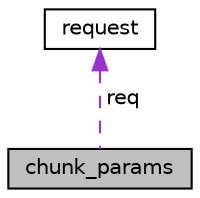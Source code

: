 digraph "chunk_params"
{
 // LATEX_PDF_SIZE
  edge [fontname="Helvetica",fontsize="10",labelfontname="Helvetica",labelfontsize="10"];
  node [fontname="Helvetica",fontsize="10",shape=record];
  Node1 [label="chunk_params",height=0.2,width=0.4,color="black", fillcolor="grey75", style="filled", fontcolor="black",tooltip=" "];
  Node2 -> Node1 [dir="back",color="darkorchid3",fontsize="10",style="dashed",label=" req" ,fontname="Helvetica"];
  Node2 [label="request",height=0.2,width=0.4,color="black", fillcolor="white", style="filled",URL="$dc/d20/structrequest.html",tooltip=" "];
}
